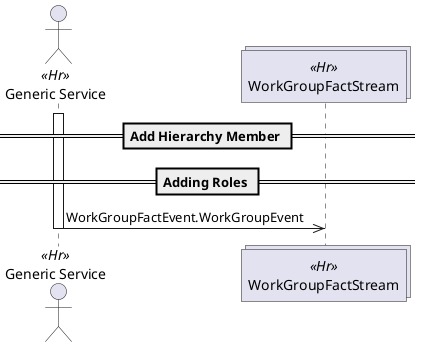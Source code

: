 @startuml Hr - single case event

== Add Hierarchy Member ==

actor "Generic Service" as GenericService <<Hr>>
collections "WorkGroupFactStream" as WorkGroupFactStream <<Hr>>

activate GenericService

== Adding Roles ==

GenericService ->> WorkGroupFactStream: WorkGroupFactEvent.WorkGroupEvent

deactivate GenericService

@enduml
